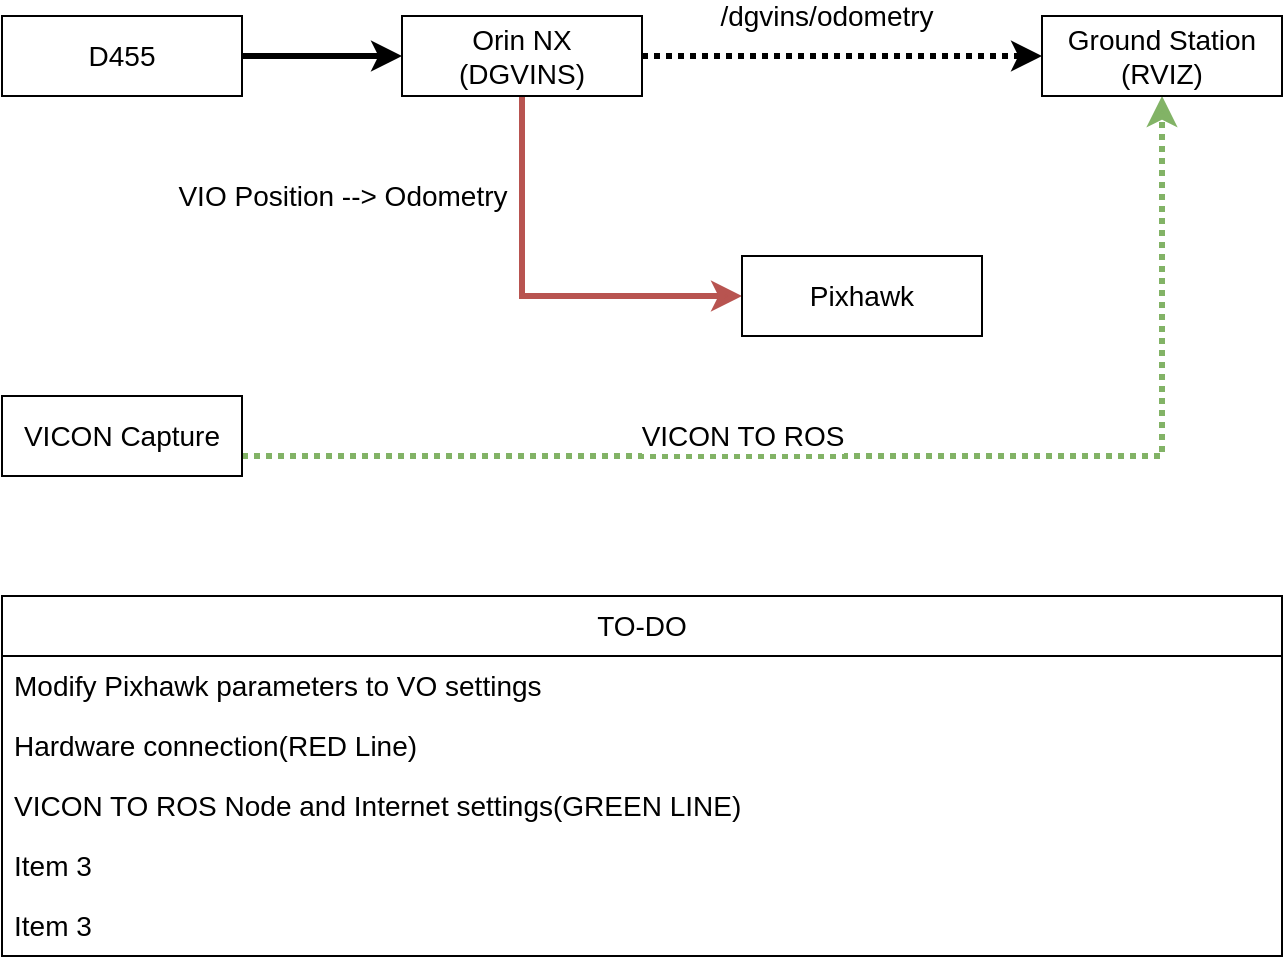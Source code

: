 <mxfile version="24.0.4" type="github">
  <diagram name="Page-1" id="mIupJR-Ys6AZV9ENaitS">
    <mxGraphModel dx="1432" dy="821" grid="1" gridSize="10" guides="1" tooltips="1" connect="1" arrows="1" fold="1" page="1" pageScale="1" pageWidth="850" pageHeight="1100" math="0" shadow="0">
      <root>
        <mxCell id="0" />
        <mxCell id="1" parent="0" />
        <mxCell id="r5NrgrY_V1BZZpztN0UX-6" value="" style="edgeStyle=orthogonalEdgeStyle;rounded=0;orthogonalLoop=1;jettySize=auto;html=1;fillColor=#f8cecc;strokeColor=#b85450;strokeWidth=3;fontSize=14;entryX=0;entryY=0.5;entryDx=0;entryDy=0;" edge="1" parent="1" source="r5NrgrY_V1BZZpztN0UX-1" target="r5NrgrY_V1BZZpztN0UX-5">
          <mxGeometry relative="1" as="geometry">
            <Array as="points">
              <mxPoint x="340" y="300" />
            </Array>
          </mxGeometry>
        </mxCell>
        <mxCell id="r5NrgrY_V1BZZpztN0UX-7" value="VIO Position --&amp;gt; Odometry" style="edgeLabel;html=1;align=center;verticalAlign=middle;resizable=0;points=[];fontSize=14;" vertex="1" connectable="0" parent="r5NrgrY_V1BZZpztN0UX-6">
          <mxGeometry relative="1" as="geometry">
            <mxPoint x="-95" y="-50" as="offset" />
          </mxGeometry>
        </mxCell>
        <mxCell id="r5NrgrY_V1BZZpztN0UX-15" value="" style="edgeStyle=orthogonalEdgeStyle;rounded=0;orthogonalLoop=1;jettySize=auto;html=1;dashed=1;dashPattern=1 1;strokeWidth=3;fontSize=14;" edge="1" parent="1" source="r5NrgrY_V1BZZpztN0UX-1" target="r5NrgrY_V1BZZpztN0UX-14">
          <mxGeometry relative="1" as="geometry" />
        </mxCell>
        <mxCell id="r5NrgrY_V1BZZpztN0UX-25" value="/dgvins/odometry" style="edgeLabel;html=1;align=center;verticalAlign=middle;resizable=0;points=[];arcSize=12;fontSize=14;" vertex="1" connectable="0" parent="r5NrgrY_V1BZZpztN0UX-15">
          <mxGeometry x="-0.17" y="-3" relative="1" as="geometry">
            <mxPoint x="9" y="-23" as="offset" />
          </mxGeometry>
        </mxCell>
        <mxCell id="r5NrgrY_V1BZZpztN0UX-1" value="Orin NX&lt;div style=&quot;font-size: 14px;&quot;&gt;(DGVINS)&lt;/div&gt;" style="rounded=0;whiteSpace=wrap;html=1;fontSize=14;" vertex="1" parent="1">
          <mxGeometry x="280" y="160" width="120" height="40" as="geometry" />
        </mxCell>
        <mxCell id="r5NrgrY_V1BZZpztN0UX-4" value="" style="edgeStyle=orthogonalEdgeStyle;rounded=0;orthogonalLoop=1;jettySize=auto;html=1;strokeWidth=3;fontSize=14;" edge="1" parent="1" source="r5NrgrY_V1BZZpztN0UX-2" target="r5NrgrY_V1BZZpztN0UX-1">
          <mxGeometry relative="1" as="geometry" />
        </mxCell>
        <mxCell id="r5NrgrY_V1BZZpztN0UX-2" value="D455" style="rounded=0;whiteSpace=wrap;html=1;fontSize=14;" vertex="1" parent="1">
          <mxGeometry x="80" y="160" width="120" height="40" as="geometry" />
        </mxCell>
        <mxCell id="r5NrgrY_V1BZZpztN0UX-5" value="Pixhawk" style="rounded=0;whiteSpace=wrap;html=1;fontSize=14;" vertex="1" parent="1">
          <mxGeometry x="450" y="280" width="120" height="40" as="geometry" />
        </mxCell>
        <mxCell id="r5NrgrY_V1BZZpztN0UX-22" style="edgeStyle=orthogonalEdgeStyle;rounded=0;orthogonalLoop=1;jettySize=auto;html=1;entryX=0.5;entryY=1;entryDx=0;entryDy=0;fillColor=#d5e8d4;strokeColor=#82b366;dashed=1;strokeWidth=3;dashPattern=1 1;fontSize=14;" edge="1" parent="1" source="r5NrgrY_V1BZZpztN0UX-10" target="r5NrgrY_V1BZZpztN0UX-14">
          <mxGeometry relative="1" as="geometry">
            <Array as="points">
              <mxPoint x="140" y="380" />
              <mxPoint x="540" y="380" />
            </Array>
          </mxGeometry>
        </mxCell>
        <mxCell id="r5NrgrY_V1BZZpztN0UX-23" value="VICON TO ROS" style="edgeLabel;html=1;align=center;verticalAlign=middle;resizable=0;points=[];fontSize=14;" vertex="1" connectable="0" parent="r5NrgrY_V1BZZpztN0UX-22">
          <mxGeometry x="0.806" y="4" relative="1" as="geometry">
            <mxPoint x="-206" y="108" as="offset" />
          </mxGeometry>
        </mxCell>
        <mxCell id="r5NrgrY_V1BZZpztN0UX-10" value="VICON Capture" style="rounded=0;whiteSpace=wrap;html=1;fontSize=14;" vertex="1" parent="1">
          <mxGeometry x="80" y="350" width="120" height="40" as="geometry" />
        </mxCell>
        <mxCell id="r5NrgrY_V1BZZpztN0UX-14" value="Ground Station&lt;div style=&quot;font-size: 14px;&quot;&gt;(RVIZ)&lt;/div&gt;" style="rounded=0;whiteSpace=wrap;html=1;fontSize=14;" vertex="1" parent="1">
          <mxGeometry x="600" y="160" width="120" height="40" as="geometry" />
        </mxCell>
        <mxCell id="r5NrgrY_V1BZZpztN0UX-16" value="TO-DO" style="swimlane;fontStyle=0;childLayout=stackLayout;horizontal=1;startSize=30;horizontalStack=0;resizeParent=1;resizeParentMax=0;resizeLast=0;collapsible=1;marginBottom=0;whiteSpace=wrap;html=1;fontSize=14;" vertex="1" parent="1">
          <mxGeometry x="80" y="450" width="640" height="180" as="geometry">
            <mxRectangle x="350" y="360" width="80" height="30" as="alternateBounds" />
          </mxGeometry>
        </mxCell>
        <mxCell id="r5NrgrY_V1BZZpztN0UX-17" value="Modify Pixhawk parameters to VO settings" style="text;strokeColor=none;fillColor=none;align=left;verticalAlign=middle;spacingLeft=4;spacingRight=4;overflow=hidden;points=[[0,0.5],[1,0.5]];portConstraint=eastwest;rotatable=0;whiteSpace=wrap;html=1;fontSize=14;" vertex="1" parent="r5NrgrY_V1BZZpztN0UX-16">
          <mxGeometry y="30" width="640" height="30" as="geometry" />
        </mxCell>
        <mxCell id="r5NrgrY_V1BZZpztN0UX-18" value="Hardware connection(RED Line)" style="text;strokeColor=none;fillColor=none;align=left;verticalAlign=middle;spacingLeft=4;spacingRight=4;overflow=hidden;points=[[0,0.5],[1,0.5]];portConstraint=eastwest;rotatable=0;whiteSpace=wrap;html=1;fontSize=14;" vertex="1" parent="r5NrgrY_V1BZZpztN0UX-16">
          <mxGeometry y="60" width="640" height="30" as="geometry" />
        </mxCell>
        <mxCell id="r5NrgrY_V1BZZpztN0UX-19" value="VICON TO ROS Node and Internet settings(GREEN LINE)" style="text;strokeColor=none;fillColor=none;align=left;verticalAlign=middle;spacingLeft=4;spacingRight=4;overflow=hidden;points=[[0,0.5],[1,0.5]];portConstraint=eastwest;rotatable=0;whiteSpace=wrap;html=1;fontSize=14;" vertex="1" parent="r5NrgrY_V1BZZpztN0UX-16">
          <mxGeometry y="90" width="640" height="30" as="geometry" />
        </mxCell>
        <mxCell id="r5NrgrY_V1BZZpztN0UX-20" value="Item 3" style="text;strokeColor=none;fillColor=none;align=left;verticalAlign=middle;spacingLeft=4;spacingRight=4;overflow=hidden;points=[[0,0.5],[1,0.5]];portConstraint=eastwest;rotatable=0;whiteSpace=wrap;html=1;fontSize=14;" vertex="1" parent="r5NrgrY_V1BZZpztN0UX-16">
          <mxGeometry y="120" width="640" height="30" as="geometry" />
        </mxCell>
        <mxCell id="r5NrgrY_V1BZZpztN0UX-21" value="Item 3" style="text;strokeColor=none;fillColor=none;align=left;verticalAlign=middle;spacingLeft=4;spacingRight=4;overflow=hidden;points=[[0,0.5],[1,0.5]];portConstraint=eastwest;rotatable=0;whiteSpace=wrap;html=1;fontSize=14;" vertex="1" parent="r5NrgrY_V1BZZpztN0UX-16">
          <mxGeometry y="150" width="640" height="30" as="geometry" />
        </mxCell>
      </root>
    </mxGraphModel>
  </diagram>
</mxfile>
